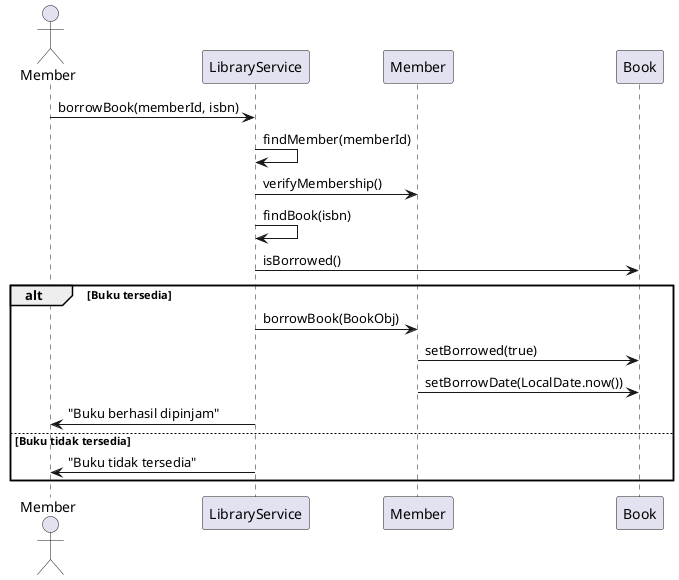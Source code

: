 @startuml
actor Member
participant "LibraryService" as Service
participant "Member" as MemberObj
participant "Book" as BookObj

Member -> Service : borrowBook(memberId, isbn)
Service -> Service : findMember(memberId)
Service -> MemberObj : verifyMembership()
Service -> Service : findBook(isbn)
Service -> BookObj : isBorrowed()
alt Buku tersedia
    Service -> MemberObj : borrowBook(BookObj)
    MemberObj -> BookObj : setBorrowed(true)
    MemberObj -> BookObj : setBorrowDate(LocalDate.now())
    Service -> Member : "Buku berhasil dipinjam"
else Buku tidak tersedia
    Service -> Member : "Buku tidak tersedia"
end
@enduml